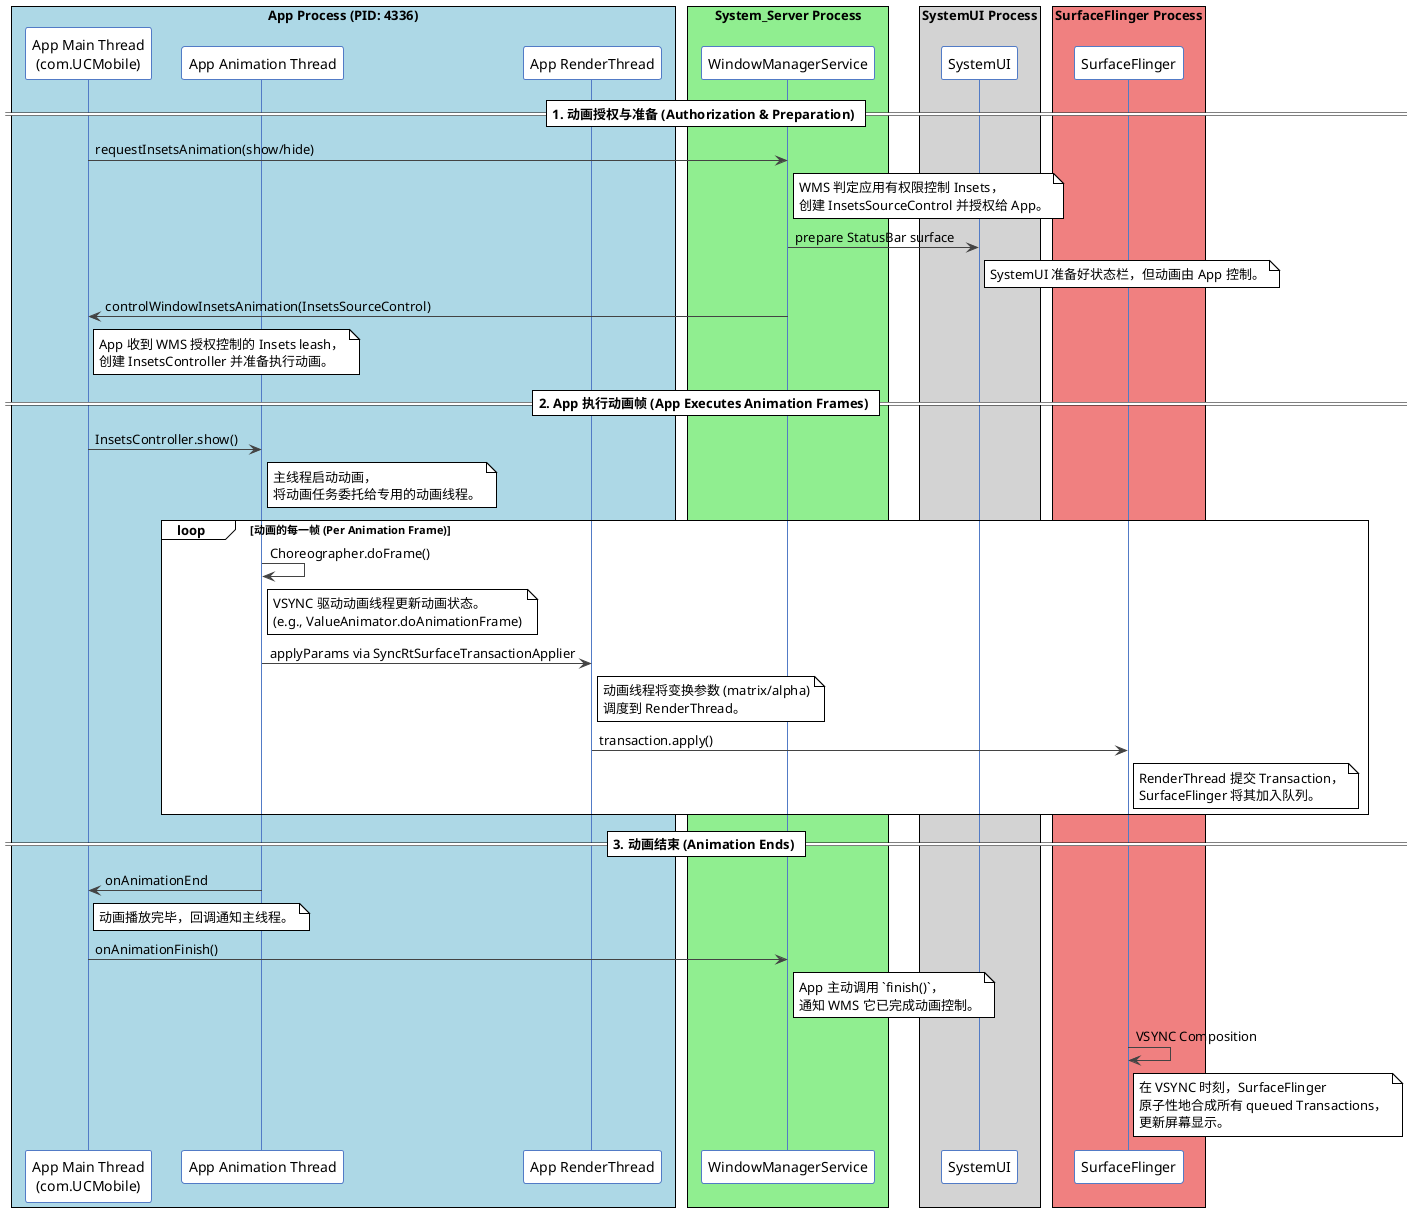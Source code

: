 @startuml
' --- THEME AND STYLING ---
!theme plain
skinparam actor {
    FontColor black
}
skinparam participant {
    FontColor black
}
skinparam sequence {
    ActorBorderColor black
    ActorFontColor black
    ParticipantBorderColor #527BC6
    ParticipantFontColor black
    ArrowColor #434343
    LifeLineBorderColor #527BC6
}

' --- PROCESS BOXES AND PARTICIPANTS ---
box "App Process (PID: 4336)" #LightBlue
    participant AppMain as "App Main Thread\n(com.UCMobile)"
    participant AppAnim as "App Animation Thread"
    participant AppRT as "App RenderThread"
end box

box "System_Server Process" #LightGreen
    participant WMS as "WindowManagerService"
end box

box "SystemUI Process" #LightGray
    participant SystemUI as "SystemUI"
end box

box "SurfaceFlinger Process" #LightCoral
    participant SF as "SurfaceFlinger"
end box

' --- SEQUENCE FLOW ---
== 1. 动画授权与准备 (Authorization & Preparation) ==
AppMain -> WMS: requestInsetsAnimation(show/hide)
note right of WMS
    WMS 判定应用有权限控制 Insets，
    创建 InsetsSourceControl 并授权给 App。
end note

WMS -> SystemUI: prepare StatusBar surface
note right of SystemUI
    SystemUI 准备好状态栏，但动画由 App 控制。
end note

WMS -> AppMain: controlWindowInsetsAnimation(InsetsSourceControl)
note right of AppMain
    App 收到 WMS 授权控制的 Insets leash，
    创建 InsetsController 并准备执行动画。
end note

== 2. App 执行动画帧 (App Executes Animation Frames) ==
AppMain -> AppAnim: InsetsController.show()
note right of AppAnim
    主线程启动动画，
    将动画任务委托给专用的动画线程。
end note

loop 动画的每一帧 (Per Animation Frame)
    AppAnim -> AppAnim: Choreographer.doFrame()
    note right of AppAnim
        VSYNC 驱动动画线程更新动画状态。
        (e.g., ValueAnimator.doAnimationFrame)
    end note

    AppAnim -> AppRT: applyParams via SyncRtSurfaceTransactionApplier
    note right of AppRT
        动画线程将变换参数 (matrix/alpha)
        调度到 RenderThread。
    end note
    
    AppRT -> SF: transaction.apply()
    note right of SF
        RenderThread 提交 Transaction，
        SurfaceFlinger 将其加入队列。
    end note
end

== 3. 动画结束 (Animation Ends) ==
AppAnim -> AppMain: onAnimationEnd
note right of AppMain
    动画播放完毕，回调通知主线程。
end note

AppMain -> WMS: onAnimationFinish()
note right of WMS
    App 主动调用 `finish()`，
    通知 WMS 它已完成动画控制。
end note

SF -> SF: VSYNC Composition
note right of SF
    在 VSYNC 时刻，SurfaceFlinger
    原子性地合成所有 queued Transactions，
    更新屏幕显示。
end note

@enduml